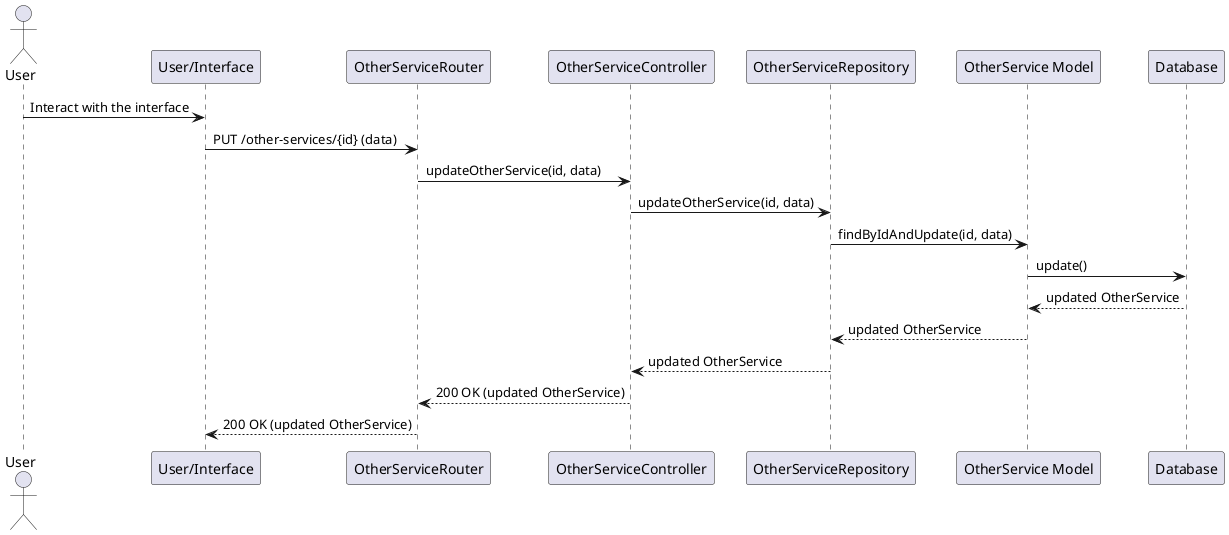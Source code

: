 @startuml
actor User
participant "User/Interface" as UI
participant "OtherServiceRouter" as Router
participant "OtherServiceController" as Controller
participant "OtherServiceRepository" as Repository
participant "OtherService Model" as Model
participant "Database" as DB

User -> UI: Interact with the interface
UI -> Router: PUT /other-services/{id} (data)
Router -> Controller: updateOtherService(id, data)
Controller -> Repository: updateOtherService(id, data)
Repository -> Model: findByIdAndUpdate(id, data)
Model -> DB: update()
DB --> Model: updated OtherService
Model --> Repository: updated OtherService
Repository --> Controller: updated OtherService
Controller --> Router: 200 OK (updated OtherService)
Router --> UI: 200 OK (updated OtherService)
@enduml
